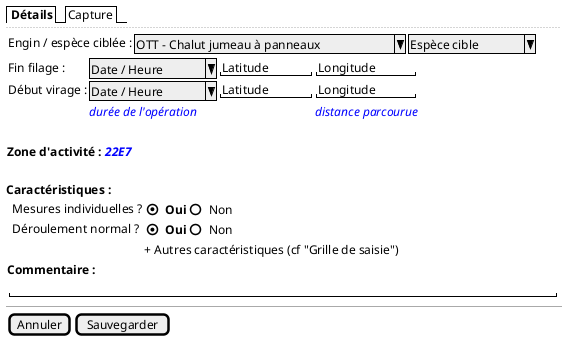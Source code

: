 @startsalt
{

  {/ <b> Détails | Capture }
  ..

    {
      { Engin / espèce ciblée : | ^ OTT - Chalut jumeau à panneaux ^ | ^ Espèce cible ^ }

      {
        Fin filage : | ^ Date / Heure ^ | "Latitude   " | "Longitude   "
        Début virage :   | ^ Date / Heure ^ | "Latitude   " | "Longitude   "
        . | <i><color:blue>durée de l'opération | . | <i><color:blue>distance parcourue
      }
    }
    .
    {
    <b>Zone d'activité : <i><color:blue>22E7
    }
    .

    <b>Caractéristiques :

    {
      . | Mesures individuelles ? { (X) <b>Oui | () Non }
      . | Déroulement normal ? { (X) <b>Oui | () Non }
      . | . | + Autres caractéristiques (cf "Grille de saisie")
    }

    {
        <b>Commentaire :

        { "                                                                    "}
    }

  --

  {
    [Annuler] | [Sauvegarder]
  }
}
@endsalt
